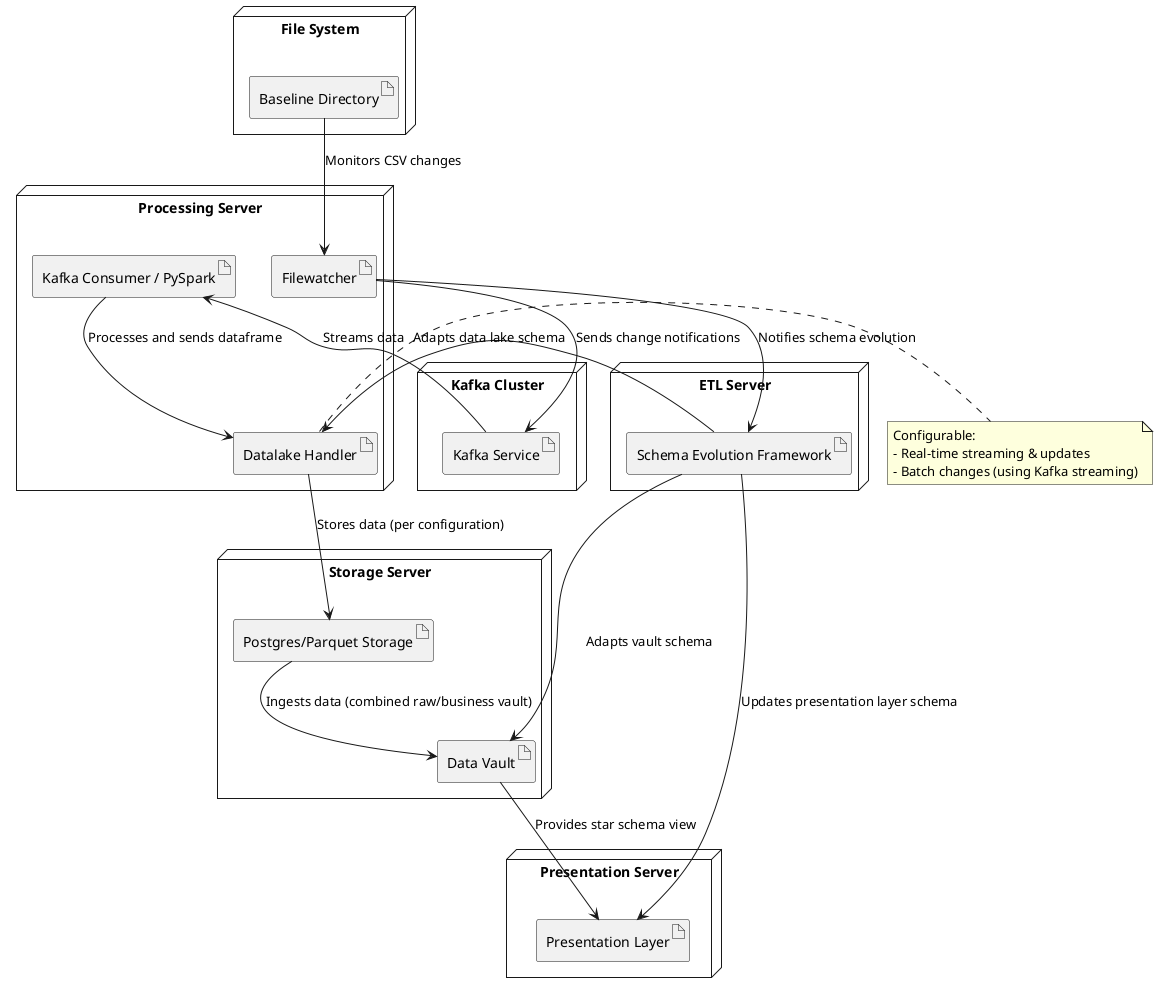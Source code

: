 @startuml
node "File System" {
  artifact "Baseline Directory" as baseline
}
node "Processing Server" {
  artifact "Filewatcher" as filewatcher
  artifact "Kafka Consumer / PySpark" as consumer
  artifact "Datalake Handler" as datalake
}
node "Kafka Cluster" {
  artifact "Kafka Service" as kafka
}
node "Storage Server" {
  artifact "Postgres/Parquet Storage" as storage
  artifact "Data Vault" as dataVault
}
node "Presentation Server" {
  artifact "Presentation Layer" as presentation
}
node "ETL Server" {
  artifact "Schema Evolution Framework" as SchemaEvolutionFramework
}

baseline --> filewatcher : Monitors CSV changes
filewatcher --> kafka : Sends change notifications
kafka --> consumer : Streams data
consumer --> datalake : Processes and sends dataframe

note right of datalake
  Configurable:
  - Real-time streaming & updates
  - Batch changes (using Kafka streaming)
end note

datalake --> storage : Stores data (per configuration)
storage --> dataVault : Ingests data (combined raw/business vault)
dataVault --> presentation : Provides star schema view

' Schema Evolution Framework integration in deployment
filewatcher --> SchemaEvolutionFramework : Notifies schema evolution
SchemaEvolutionFramework --> datalake : Adapts data lake schema
SchemaEvolutionFramework --> dataVault : Adapts vault schema
SchemaEvolutionFramework --> presentation : Updates presentation layer schema
@enduml
